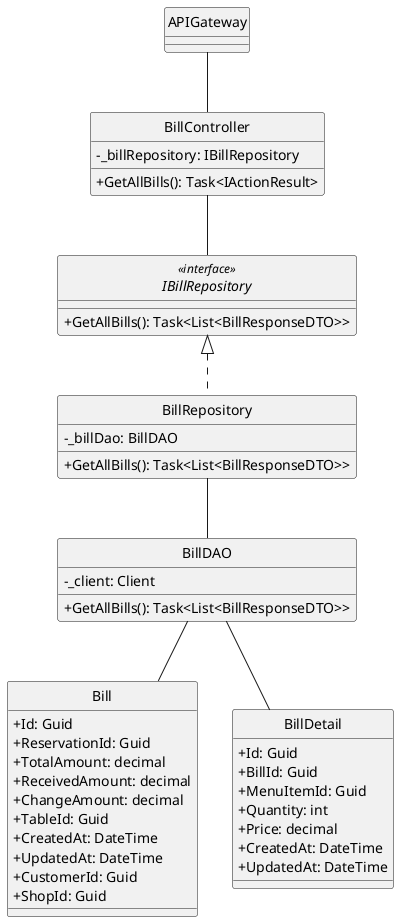 @startuml
hide circle
skinparam classAttributeIconSize 0

class APIGateway {
}

class BillController {
    - _billRepository: IBillRepository
    + GetAllBills(): Task<IActionResult>
}

interface IBillRepository<<interface>> {
    + GetAllBills(): Task<List<BillResponseDTO>>
}

class BillRepository {
    - _billDao: BillDAO
    + GetAllBills(): Task<List<BillResponseDTO>>
}

class BillDAO {
    - _client: Client
    + GetAllBills(): Task<List<BillResponseDTO>>
}

class Bill {
    + Id: Guid
    + ReservationId: Guid
    + TotalAmount: decimal
    + ReceivedAmount: decimal
    + ChangeAmount: decimal
    + TableId: Guid
    + CreatedAt: DateTime
    + UpdatedAt: DateTime
    + CustomerId: Guid
    + ShopId: Guid
}

class BillDetail {
    + Id: Guid
    + BillId: Guid
    + MenuItemId: Guid
    + Quantity: int
    + Price: decimal
    + CreatedAt: DateTime
    + UpdatedAt: DateTime
}

APIGateway -- BillController

BillController -- IBillRepository

IBillRepository <|.. BillRepository

BillRepository -- BillDAO

BillDAO -- Bill

BillDAO -- BillDetail
@enduml